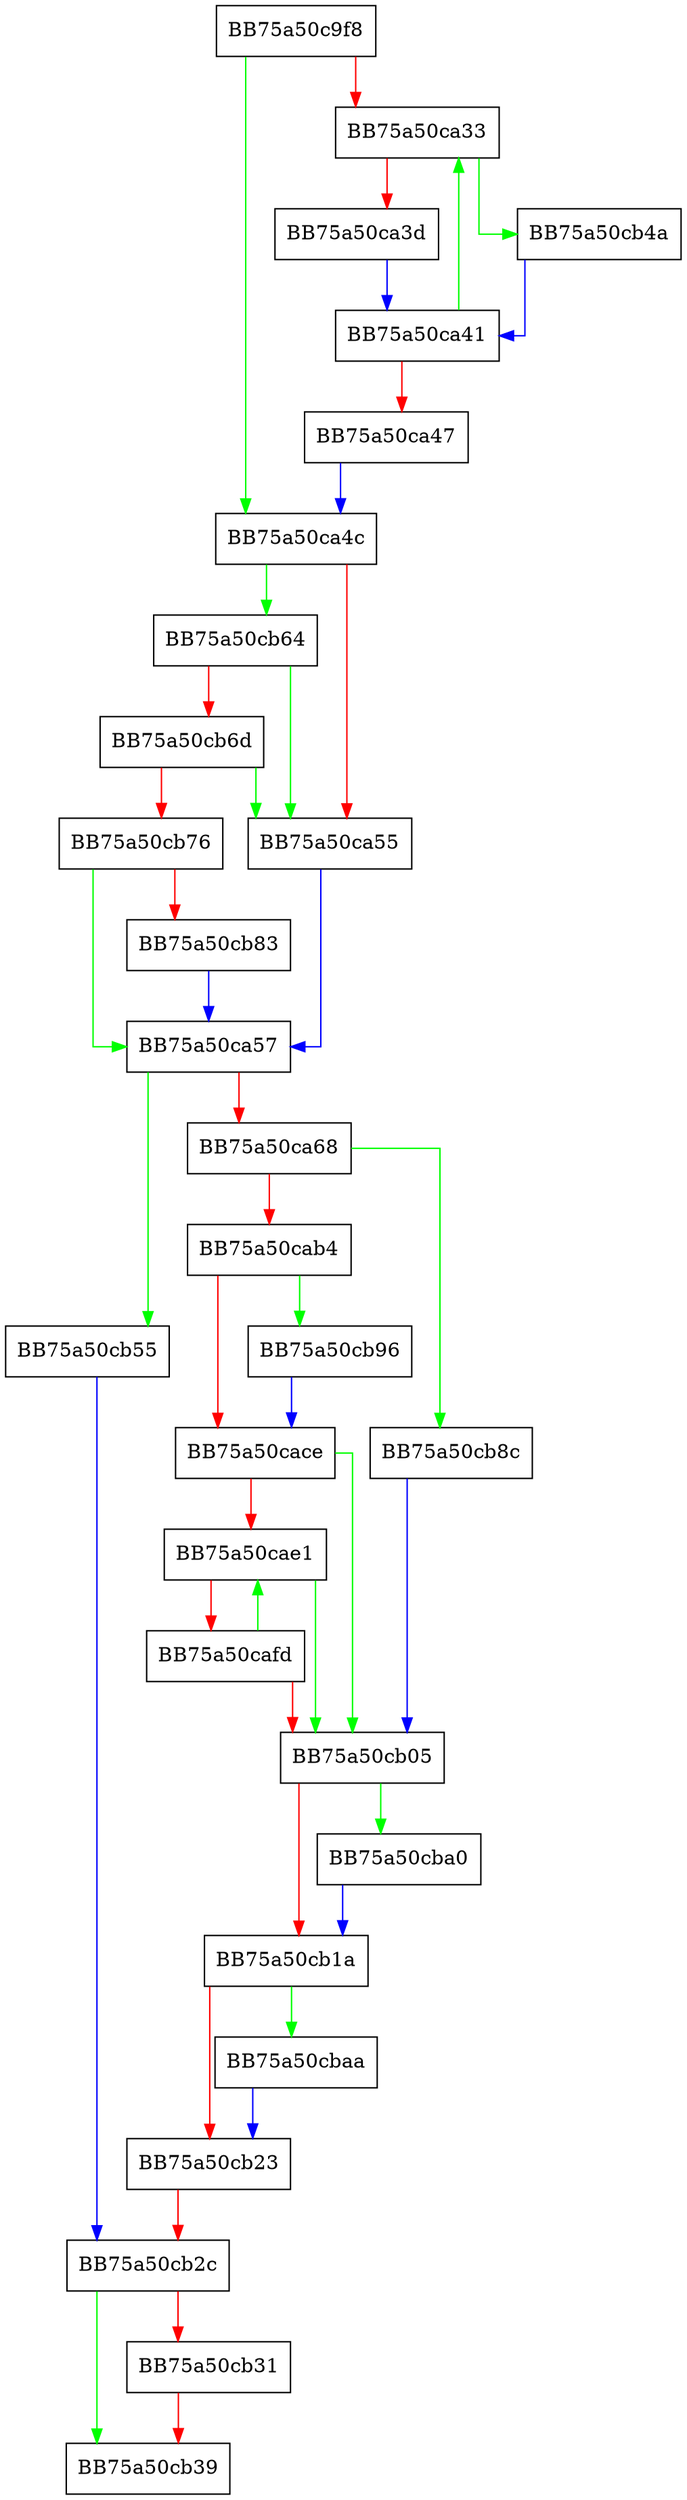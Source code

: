 digraph Merge {
  node [shape="box"];
  graph [splines=ortho];
  BB75a50c9f8 -> BB75a50ca4c [color="green"];
  BB75a50c9f8 -> BB75a50ca33 [color="red"];
  BB75a50ca33 -> BB75a50cb4a [color="green"];
  BB75a50ca33 -> BB75a50ca3d [color="red"];
  BB75a50ca3d -> BB75a50ca41 [color="blue"];
  BB75a50ca41 -> BB75a50ca33 [color="green"];
  BB75a50ca41 -> BB75a50ca47 [color="red"];
  BB75a50ca47 -> BB75a50ca4c [color="blue"];
  BB75a50ca4c -> BB75a50cb64 [color="green"];
  BB75a50ca4c -> BB75a50ca55 [color="red"];
  BB75a50ca55 -> BB75a50ca57 [color="blue"];
  BB75a50ca57 -> BB75a50cb55 [color="green"];
  BB75a50ca57 -> BB75a50ca68 [color="red"];
  BB75a50ca68 -> BB75a50cb8c [color="green"];
  BB75a50ca68 -> BB75a50cab4 [color="red"];
  BB75a50cab4 -> BB75a50cb96 [color="green"];
  BB75a50cab4 -> BB75a50cace [color="red"];
  BB75a50cace -> BB75a50cb05 [color="green"];
  BB75a50cace -> BB75a50cae1 [color="red"];
  BB75a50cae1 -> BB75a50cb05 [color="green"];
  BB75a50cae1 -> BB75a50cafd [color="red"];
  BB75a50cafd -> BB75a50cae1 [color="green"];
  BB75a50cafd -> BB75a50cb05 [color="red"];
  BB75a50cb05 -> BB75a50cba0 [color="green"];
  BB75a50cb05 -> BB75a50cb1a [color="red"];
  BB75a50cb1a -> BB75a50cbaa [color="green"];
  BB75a50cb1a -> BB75a50cb23 [color="red"];
  BB75a50cb23 -> BB75a50cb2c [color="red"];
  BB75a50cb2c -> BB75a50cb39 [color="green"];
  BB75a50cb2c -> BB75a50cb31 [color="red"];
  BB75a50cb31 -> BB75a50cb39 [color="red"];
  BB75a50cb4a -> BB75a50ca41 [color="blue"];
  BB75a50cb55 -> BB75a50cb2c [color="blue"];
  BB75a50cb64 -> BB75a50ca55 [color="green"];
  BB75a50cb64 -> BB75a50cb6d [color="red"];
  BB75a50cb6d -> BB75a50ca55 [color="green"];
  BB75a50cb6d -> BB75a50cb76 [color="red"];
  BB75a50cb76 -> BB75a50ca57 [color="green"];
  BB75a50cb76 -> BB75a50cb83 [color="red"];
  BB75a50cb83 -> BB75a50ca57 [color="blue"];
  BB75a50cb8c -> BB75a50cb05 [color="blue"];
  BB75a50cb96 -> BB75a50cace [color="blue"];
  BB75a50cba0 -> BB75a50cb1a [color="blue"];
  BB75a50cbaa -> BB75a50cb23 [color="blue"];
}